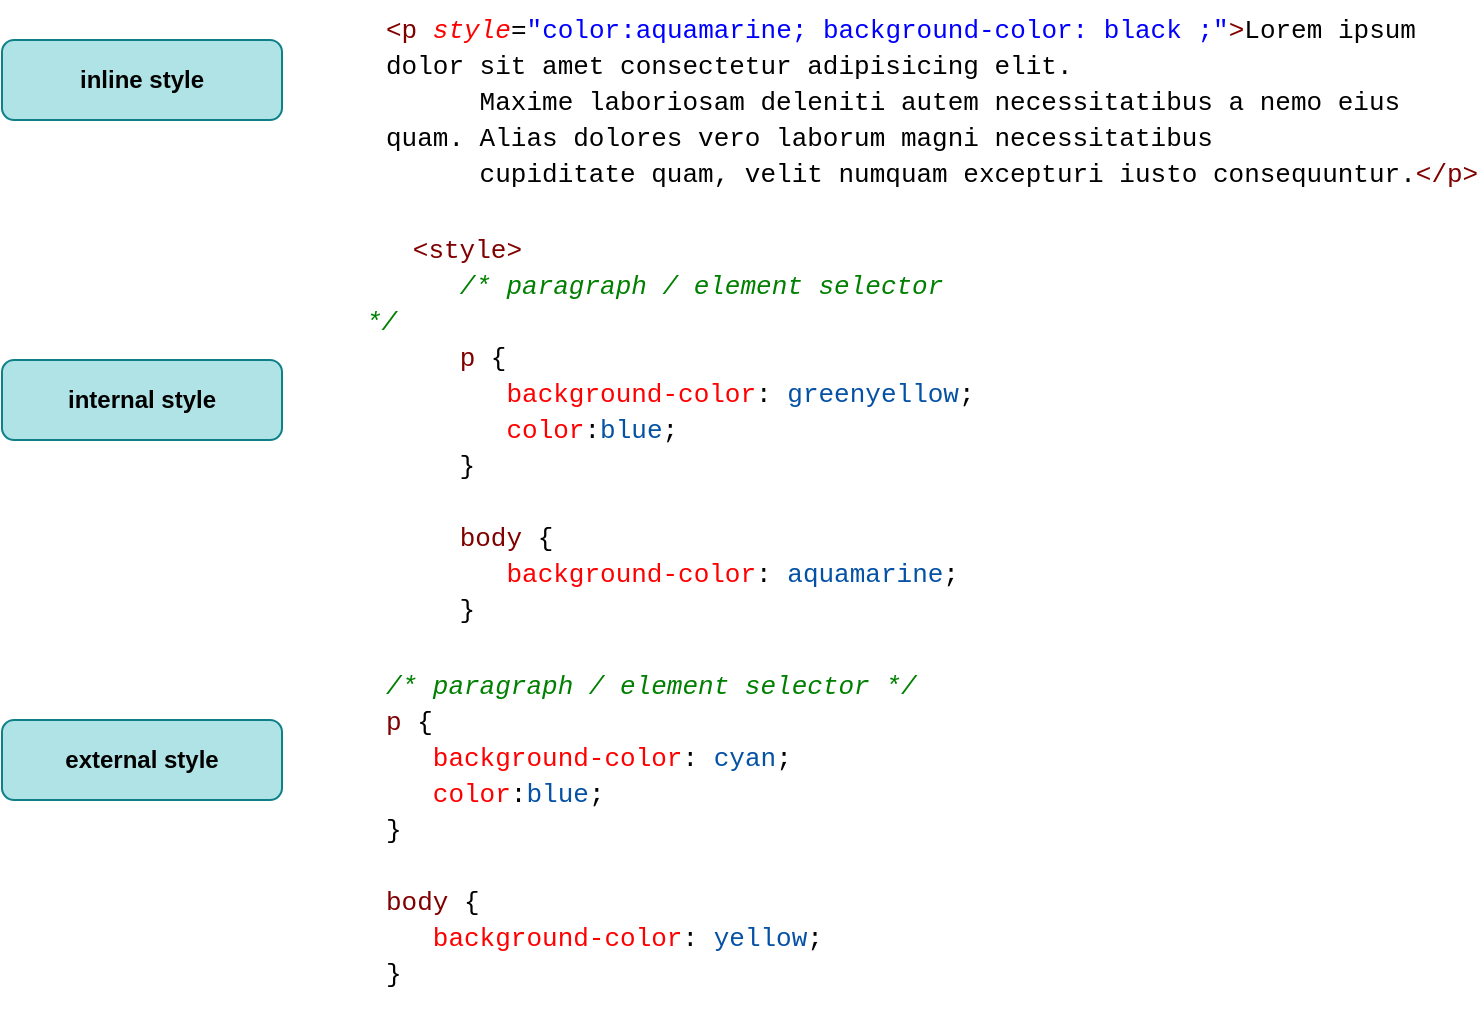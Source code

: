 <mxfile version="15.2.7" type="device"><diagram id="WAlqSZn6K0C6jZfeVdMb" name="css"><mxGraphModel dx="1024" dy="600" grid="1" gridSize="10" guides="1" tooltips="1" connect="1" arrows="1" fold="1" page="1" pageScale="1" pageWidth="850" pageHeight="1100" math="0" shadow="0"><root><mxCell id="lIeDA2fTgN8ocg2hwbvv-0"/><mxCell id="lIeDA2fTgN8ocg2hwbvv-1" parent="lIeDA2fTgN8ocg2hwbvv-0"/><mxCell id="uiz6QKDtvevGu8beYLvw-0" value="&lt;div style=&quot;color: rgb(0, 0, 0); background-color: rgb(255, 255, 255); font-family: consolas, &amp;quot;courier new&amp;quot;, monospace; font-weight: normal; font-size: 13px; line-height: 18px;&quot;&gt;&lt;div&gt;&lt;span style=&quot;color: #800000&quot;&gt;&amp;lt;p&lt;/span&gt;&lt;span style=&quot;color: #000000&quot;&gt; &lt;/span&gt;&lt;span style=&quot;color: #ff0000 ; font-style: italic&quot;&gt;style&lt;/span&gt;&lt;span style=&quot;color: #000000&quot;&gt;=&lt;/span&gt;&lt;span style=&quot;color: #0000ff&quot;&gt;&quot;&lt;/span&gt;&lt;span style=&quot;color: #0000ff&quot;&gt;color:aquamarine; background-color: black ;&lt;/span&gt;&lt;span style=&quot;color: #0000ff&quot;&gt;&quot;&lt;/span&gt;&lt;span style=&quot;color: #800000&quot;&gt;&amp;gt;&lt;/span&gt;&lt;span style=&quot;color: #000000&quot;&gt;Lorem ipsum dolor sit amet consectetur adipisicing elit.&lt;/span&gt;&lt;/div&gt;&lt;div&gt;&lt;span style=&quot;color: #000000&quot;&gt;&amp;nbsp; &amp;nbsp; &amp;nbsp; Maxime laboriosam deleniti autem necessitatibus a nemo eius quam. Alias dolores vero laborum magni necessitatibus&lt;/span&gt;&lt;/div&gt;&lt;div&gt;&lt;span style=&quot;color: #000000&quot;&gt;&amp;nbsp; &amp;nbsp; &amp;nbsp; cupiditate quam, velit numquam excepturi iusto consequuntur.&lt;/span&gt;&lt;span style=&quot;color: #800000&quot;&gt;&amp;lt;/p&amp;gt;&lt;/span&gt;&lt;/div&gt;&lt;/div&gt;" style="text;whiteSpace=wrap;html=1;" vertex="1" parent="lIeDA2fTgN8ocg2hwbvv-1"><mxGeometry x="250" y="10" width="550" height="100" as="geometry"/></mxCell><mxCell id="uiz6QKDtvevGu8beYLvw-3" value="inline style" style="rounded=1;whiteSpace=wrap;html=1;fillColor=#b0e3e6;strokeColor=#0e8088;fontStyle=1;" vertex="1" parent="lIeDA2fTgN8ocg2hwbvv-1"><mxGeometry x="60" y="30" width="140" height="40" as="geometry"/></mxCell><mxCell id="uiz6QKDtvevGu8beYLvw-7" value="&lt;div style=&quot;color: rgb(0, 0, 0); background-color: rgb(255, 255, 255); font-family: consolas, &amp;quot;courier new&amp;quot;, monospace; font-weight: normal; font-size: 13px; line-height: 18px;&quot;&gt;&lt;div&gt;&lt;span style=&quot;color: #000000&quot;&gt;&amp;nbsp; &amp;nbsp;&lt;/span&gt;&lt;span style=&quot;color: #800000&quot;&gt;&amp;lt;style&amp;gt;&lt;/span&gt;&lt;/div&gt;&lt;div&gt;&lt;span style=&quot;color: #000000&quot;&gt;&amp;nbsp; &amp;nbsp; &amp;nbsp; &lt;/span&gt;&lt;span style=&quot;color: #008000 ; font-style: italic&quot;&gt;/* paragraph / element selector */&lt;/span&gt;&lt;/div&gt;&lt;div&gt;&lt;span style=&quot;color: #000000&quot;&gt;&amp;nbsp; &amp;nbsp; &amp;nbsp; &lt;/span&gt;&lt;span style=&quot;color: #800000&quot;&gt;p&lt;/span&gt;&lt;span style=&quot;color: #000000&quot;&gt; {&lt;/span&gt;&lt;/div&gt;&lt;div&gt;&lt;span style=&quot;color: #000000&quot;&gt;&amp;nbsp; &amp;nbsp; &amp;nbsp; &amp;nbsp; &amp;nbsp;&lt;/span&gt;&lt;span style=&quot;color: #ff0000&quot;&gt;background-color&lt;/span&gt;&lt;span style=&quot;color: #000000&quot;&gt;: &lt;/span&gt;&lt;span style=&quot;color: #0451a5&quot;&gt;greenyellow&lt;/span&gt;&lt;span style=&quot;color: #000000&quot;&gt;;&lt;/span&gt;&lt;/div&gt;&lt;div&gt;&lt;span style=&quot;color: #000000&quot;&gt;&amp;nbsp; &amp;nbsp; &amp;nbsp; &amp;nbsp; &amp;nbsp;&lt;/span&gt;&lt;span style=&quot;color: #ff0000&quot;&gt;color&lt;/span&gt;&lt;span style=&quot;color: #000000&quot;&gt;:&lt;/span&gt;&lt;span style=&quot;color: #0451a5&quot;&gt;blue&lt;/span&gt;&lt;span style=&quot;color: #000000&quot;&gt;;&lt;/span&gt;&lt;/div&gt;&lt;div&gt;&lt;span style=&quot;color: #000000&quot;&gt;&amp;nbsp; &amp;nbsp; &amp;nbsp; }&lt;/span&gt;&lt;/div&gt;&lt;br&gt;&lt;div&gt;&lt;span style=&quot;color: #000000&quot;&gt;&amp;nbsp; &amp;nbsp; &amp;nbsp; &lt;/span&gt;&lt;span style=&quot;color: #800000&quot;&gt;body&lt;/span&gt;&lt;span style=&quot;color: #000000&quot;&gt; {&lt;/span&gt;&lt;/div&gt;&lt;div&gt;&lt;span style=&quot;color: #000000&quot;&gt;&amp;nbsp; &amp;nbsp; &amp;nbsp; &amp;nbsp; &amp;nbsp;&lt;/span&gt;&lt;span style=&quot;color: #ff0000&quot;&gt;background-color&lt;/span&gt;&lt;span style=&quot;color: #000000&quot;&gt;: &lt;/span&gt;&lt;span style=&quot;color: #0451a5&quot;&gt;aquamarine&lt;/span&gt;&lt;span style=&quot;color: #000000&quot;&gt;;&lt;/span&gt;&lt;/div&gt;&lt;div&gt;&lt;span style=&quot;color: #000000&quot;&gt;&amp;nbsp; &amp;nbsp; &amp;nbsp; }&lt;/span&gt;&lt;/div&gt;&lt;div&gt;&lt;span style=&quot;color: #000000&quot;&gt;&amp;nbsp; &amp;nbsp;&lt;/span&gt;&lt;span style=&quot;color: #800000&quot;&gt;&amp;lt;/style&amp;gt;&lt;/span&gt;&lt;/div&gt;&lt;/div&gt;" style="text;whiteSpace=wrap;html=1;" vertex="1" parent="lIeDA2fTgN8ocg2hwbvv-1"><mxGeometry x="240" y="120" width="310" height="210" as="geometry"/></mxCell><mxCell id="uiz6QKDtvevGu8beYLvw-8" value="internal style" style="rounded=1;whiteSpace=wrap;html=1;fillColor=#b0e3e6;strokeColor=#0e8088;fontStyle=1;" vertex="1" parent="lIeDA2fTgN8ocg2hwbvv-1"><mxGeometry x="60" y="190" width="140" height="40" as="geometry"/></mxCell><mxCell id="uiz6QKDtvevGu8beYLvw-9" value="external style" style="rounded=1;whiteSpace=wrap;html=1;fillColor=#b0e3e6;strokeColor=#0e8088;fontStyle=1;" vertex="1" parent="lIeDA2fTgN8ocg2hwbvv-1"><mxGeometry x="60" y="370" width="140" height="40" as="geometry"/></mxCell><mxCell id="uiz6QKDtvevGu8beYLvw-10" value="&lt;div style=&quot;color: rgb(0, 0, 0); background-color: rgb(255, 255, 255); font-family: consolas, &amp;quot;courier new&amp;quot;, monospace; font-weight: normal; font-size: 13px; line-height: 18px;&quot;&gt;&lt;br&gt;&lt;div&gt;&lt;span style=&quot;color: #008000 ; font-style: italic&quot;&gt;/* paragraph / element selector */&lt;/span&gt;&lt;/div&gt;&lt;div&gt;&lt;span style=&quot;color: #800000&quot;&gt;p&lt;/span&gt;&lt;span style=&quot;color: #000000&quot;&gt; {&lt;/span&gt;&lt;/div&gt;&lt;div&gt;&lt;span style=&quot;color: #000000&quot;&gt;&amp;nbsp; &amp;nbsp;&lt;/span&gt;&lt;span style=&quot;color: #ff0000&quot;&gt;background-color&lt;/span&gt;&lt;span style=&quot;color: #000000&quot;&gt;: &lt;/span&gt;&lt;span style=&quot;color: #0451a5&quot;&gt;cyan&lt;/span&gt;&lt;span style=&quot;color: #000000&quot;&gt;;&lt;/span&gt;&lt;/div&gt;&lt;div&gt;&lt;span style=&quot;color: #000000&quot;&gt;&amp;nbsp; &amp;nbsp;&lt;/span&gt;&lt;span style=&quot;color: #ff0000&quot;&gt;color&lt;/span&gt;&lt;span style=&quot;color: #000000&quot;&gt;:&lt;/span&gt;&lt;span style=&quot;color: #0451a5&quot;&gt;blue&lt;/span&gt;&lt;span style=&quot;color: #000000&quot;&gt;;&lt;/span&gt;&lt;/div&gt;&lt;div&gt;&lt;span style=&quot;color: #000000&quot;&gt;}&lt;/span&gt;&lt;/div&gt;&lt;br&gt;&lt;div&gt;&lt;span style=&quot;color: #800000&quot;&gt;body&lt;/span&gt;&lt;span style=&quot;color: #000000&quot;&gt; {&lt;/span&gt;&lt;/div&gt;&lt;div&gt;&lt;span style=&quot;color: #000000&quot;&gt;&amp;nbsp; &amp;nbsp;&lt;/span&gt;&lt;span style=&quot;color: #ff0000&quot;&gt;background-color&lt;/span&gt;&lt;span style=&quot;color: #000000&quot;&gt;: &lt;/span&gt;&lt;span style=&quot;color: #0451a5&quot;&gt;yellow&lt;/span&gt;&lt;span style=&quot;color: #000000&quot;&gt;;&lt;/span&gt;&lt;/div&gt;&lt;div&gt;&lt;span style=&quot;color: #000000&quot;&gt;}&lt;/span&gt;&lt;/div&gt;&lt;br&gt;&lt;/div&gt;" style="text;whiteSpace=wrap;html=1;" vertex="1" parent="lIeDA2fTgN8ocg2hwbvv-1"><mxGeometry x="250" y="320" width="270" height="180" as="geometry"/></mxCell></root></mxGraphModel></diagram></mxfile>